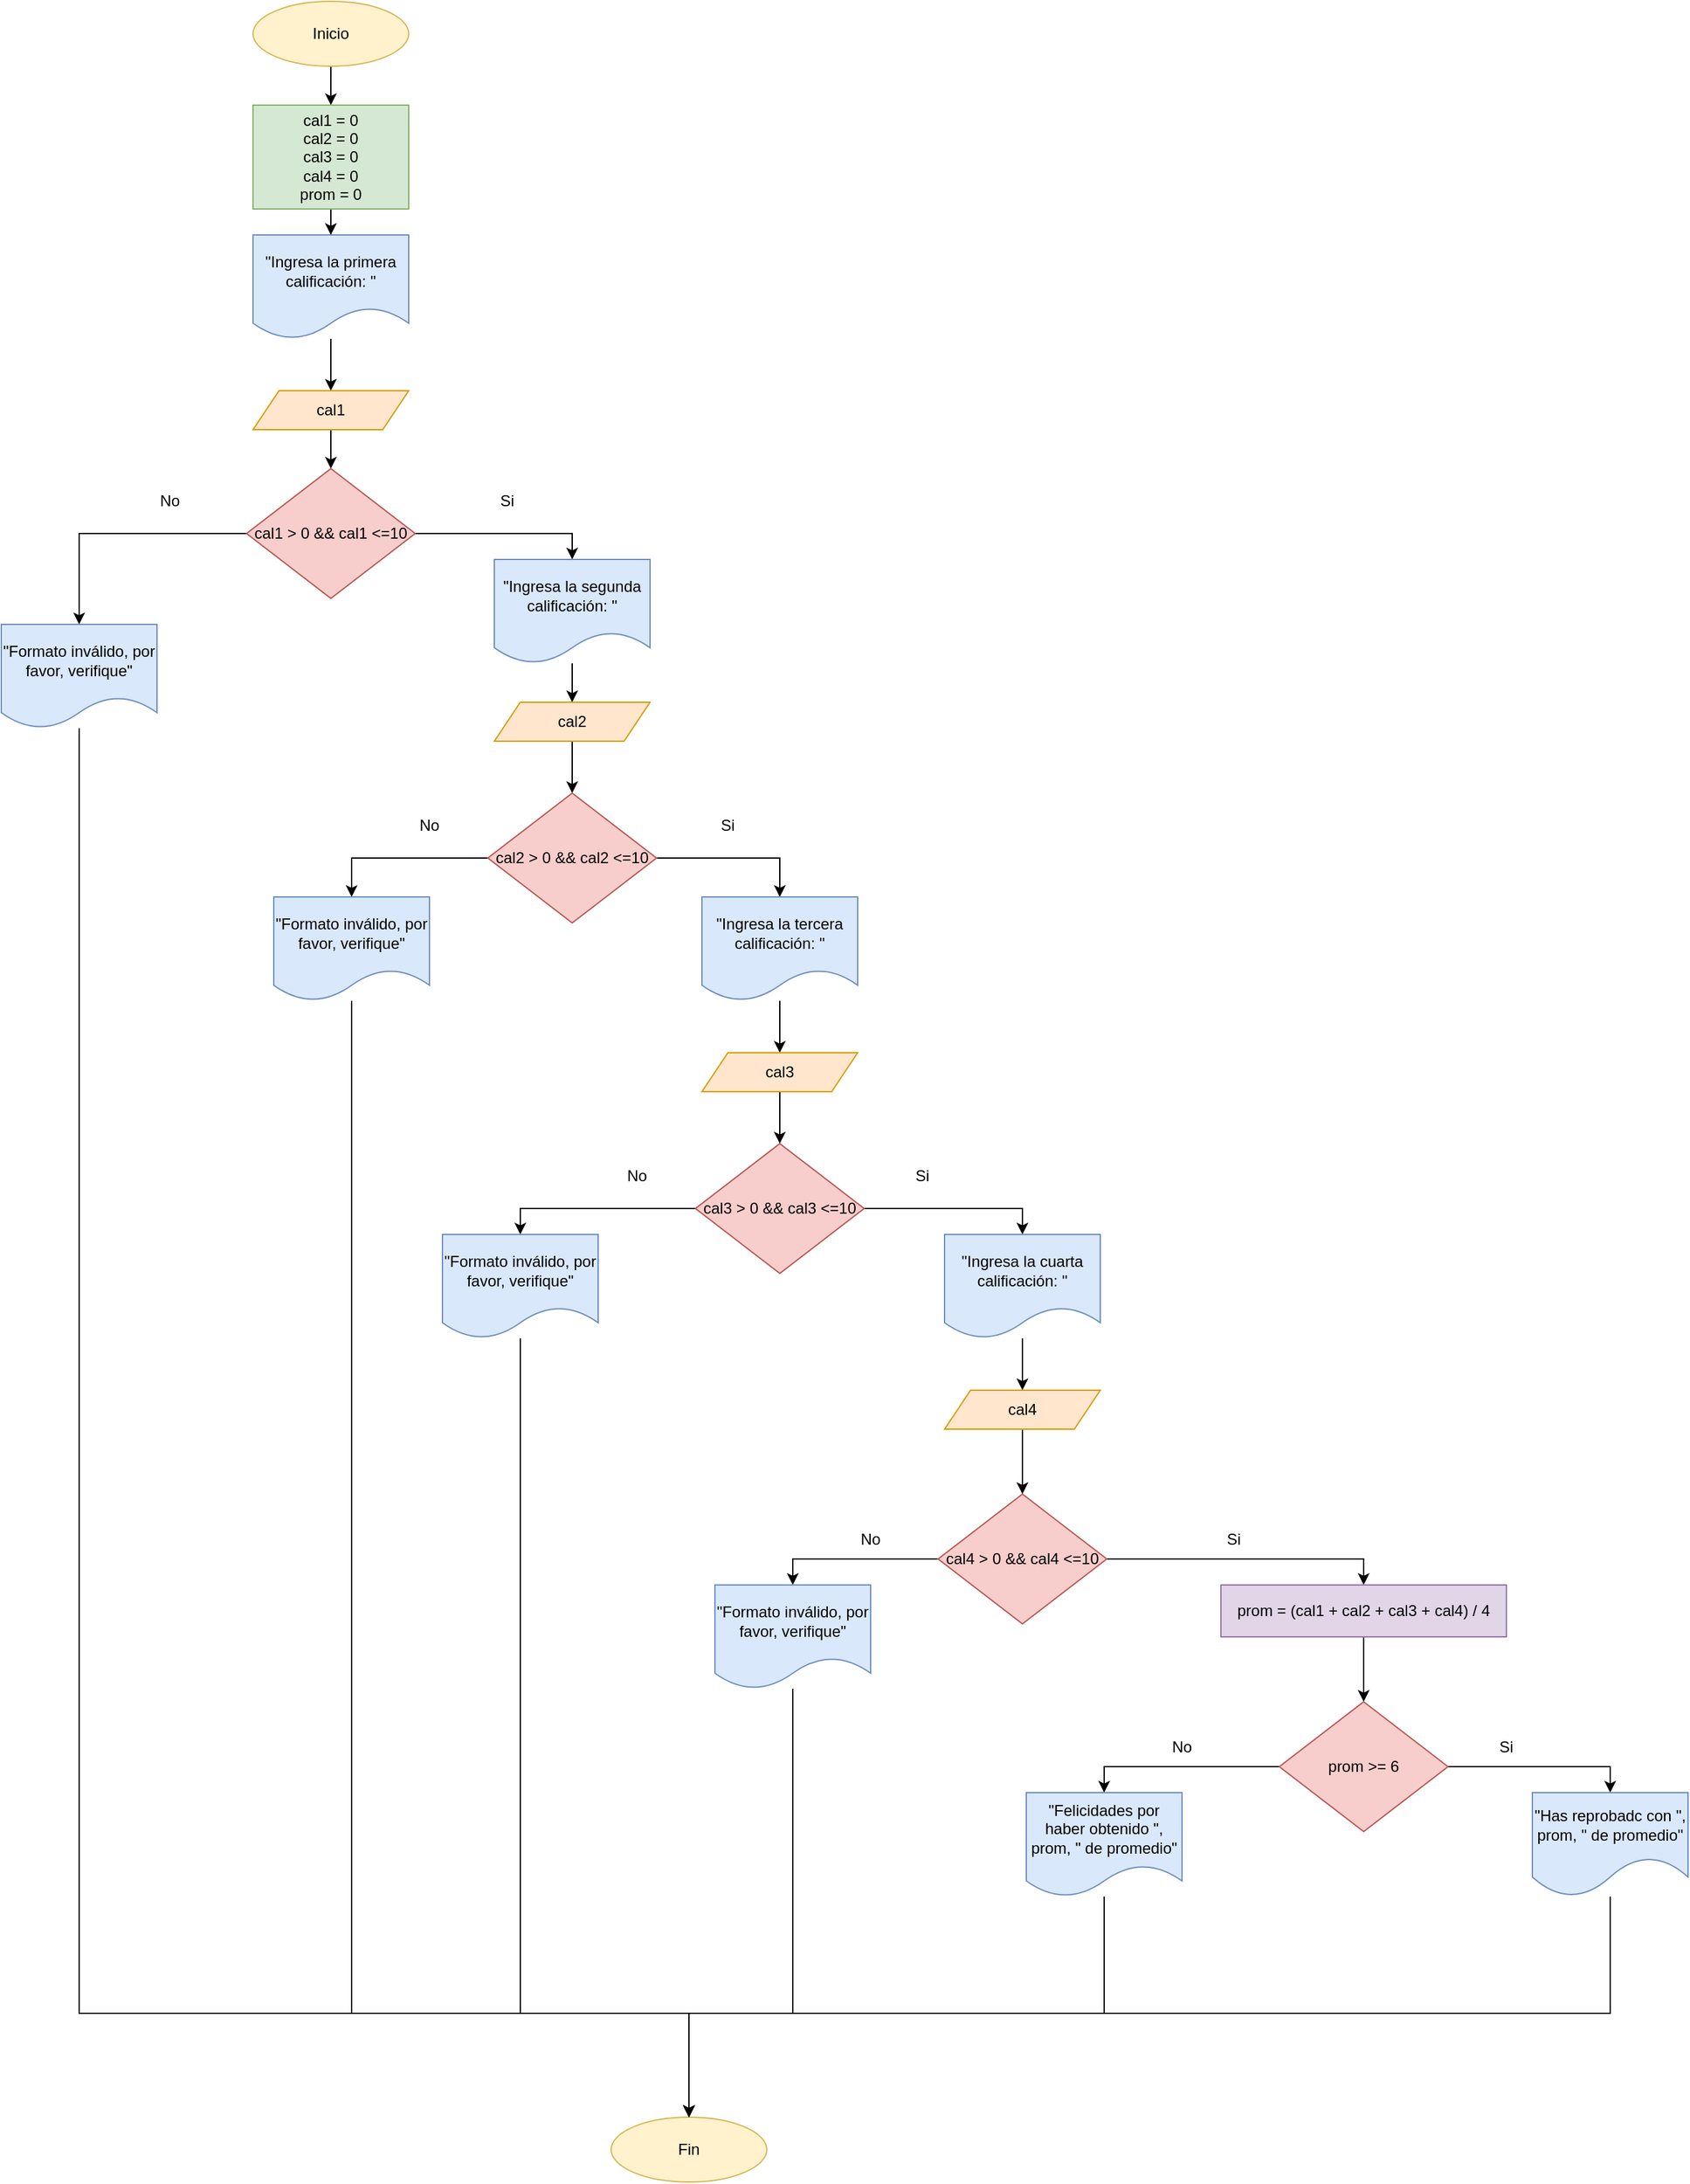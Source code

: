 <mxfile version="20.3.6" type="github"><diagram id="Z0y3bXSzZ09bCEyY4XyR" name="Página-1"><mxGraphModel dx="1902" dy="1036" grid="1" gridSize="10" guides="1" tooltips="1" connect="1" arrows="1" fold="1" page="1" pageScale="1" pageWidth="827" pageHeight="1169" math="0" shadow="0"><root><mxCell id="0"/><mxCell id="1" parent="0"/><mxCell id="kf_zNLuqQFjpPolOf97U-3" value="" style="edgeStyle=orthogonalEdgeStyle;rounded=0;orthogonalLoop=1;jettySize=auto;html=1;" edge="1" parent="1" source="kf_zNLuqQFjpPolOf97U-1" target="kf_zNLuqQFjpPolOf97U-2"><mxGeometry relative="1" as="geometry"/></mxCell><mxCell id="kf_zNLuqQFjpPolOf97U-1" value="Inicio" style="ellipse;whiteSpace=wrap;html=1;fillColor=#fff2cc;strokeColor=#d6b656;" vertex="1" parent="1"><mxGeometry x="294" y="10" width="120" height="50" as="geometry"/></mxCell><mxCell id="kf_zNLuqQFjpPolOf97U-5" value="" style="edgeStyle=orthogonalEdgeStyle;rounded=0;orthogonalLoop=1;jettySize=auto;html=1;" edge="1" parent="1" source="kf_zNLuqQFjpPolOf97U-2" target="kf_zNLuqQFjpPolOf97U-4"><mxGeometry relative="1" as="geometry"/></mxCell><mxCell id="kf_zNLuqQFjpPolOf97U-2" value="cal1 = 0&lt;br&gt;cal2 = 0&lt;br&gt;cal3 = 0&lt;br&gt;cal4 = 0&lt;br&gt;prom = 0" style="rounded=0;whiteSpace=wrap;html=1;fillColor=#d5e8d4;strokeColor=#82b366;" vertex="1" parent="1"><mxGeometry x="294" y="90" width="120" height="80" as="geometry"/></mxCell><mxCell id="kf_zNLuqQFjpPolOf97U-8" value="" style="edgeStyle=orthogonalEdgeStyle;rounded=0;orthogonalLoop=1;jettySize=auto;html=1;" edge="1" parent="1" source="kf_zNLuqQFjpPolOf97U-4" target="kf_zNLuqQFjpPolOf97U-7"><mxGeometry relative="1" as="geometry"/></mxCell><mxCell id="kf_zNLuqQFjpPolOf97U-4" value="&quot;Ingresa la primera calificación: &quot;" style="shape=document;whiteSpace=wrap;html=1;boundedLbl=1;fillColor=#dae8fc;strokeColor=#6c8ebf;" vertex="1" parent="1"><mxGeometry x="294" y="190" width="120" height="80" as="geometry"/></mxCell><mxCell id="kf_zNLuqQFjpPolOf97U-41" style="edgeStyle=orthogonalEdgeStyle;rounded=0;orthogonalLoop=1;jettySize=auto;html=1;entryX=0.5;entryY=0;entryDx=0;entryDy=0;" edge="1" parent="1" source="kf_zNLuqQFjpPolOf97U-7" target="kf_zNLuqQFjpPolOf97U-14"><mxGeometry relative="1" as="geometry"/></mxCell><mxCell id="kf_zNLuqQFjpPolOf97U-7" value="cal1" style="shape=parallelogram;perimeter=parallelogramPerimeter;whiteSpace=wrap;html=1;fixedSize=1;fillColor=#ffe6cc;strokeColor=#d79b00;" vertex="1" parent="1"><mxGeometry x="294" y="310" width="120" height="30" as="geometry"/></mxCell><mxCell id="kf_zNLuqQFjpPolOf97U-40" value="" style="edgeStyle=orthogonalEdgeStyle;rounded=0;orthogonalLoop=1;jettySize=auto;html=1;entryX=0.5;entryY=0;entryDx=0;entryDy=0;" edge="1" parent="1" source="kf_zNLuqQFjpPolOf97U-14" target="kf_zNLuqQFjpPolOf97U-16"><mxGeometry relative="1" as="geometry"/></mxCell><mxCell id="kf_zNLuqQFjpPolOf97U-44" style="edgeStyle=orthogonalEdgeStyle;rounded=0;orthogonalLoop=1;jettySize=auto;html=1;entryX=0.5;entryY=0;entryDx=0;entryDy=0;" edge="1" parent="1" source="kf_zNLuqQFjpPolOf97U-14" target="kf_zNLuqQFjpPolOf97U-43"><mxGeometry relative="1" as="geometry"/></mxCell><mxCell id="kf_zNLuqQFjpPolOf97U-14" value="cal1 &amp;gt; 0 &amp;amp;&amp;amp; cal1 &amp;lt;=10" style="rhombus;whiteSpace=wrap;html=1;fillColor=#f8cecc;strokeColor=#b85450;" vertex="1" parent="1"><mxGeometry x="289" y="370" width="130" height="100" as="geometry"/></mxCell><mxCell id="kf_zNLuqQFjpPolOf97U-76" style="edgeStyle=orthogonalEdgeStyle;rounded=0;orthogonalLoop=1;jettySize=auto;html=1;" edge="1" parent="1" source="kf_zNLuqQFjpPolOf97U-16" target="kf_zNLuqQFjpPolOf97U-25"><mxGeometry relative="1" as="geometry"><Array as="points"><mxPoint x="160" y="1560"/><mxPoint x="630" y="1560"/></Array></mxGeometry></mxCell><mxCell id="kf_zNLuqQFjpPolOf97U-16" value="&quot;Formato inválido, por favor, verifique&quot;" style="shape=document;whiteSpace=wrap;html=1;boundedLbl=1;fillColor=#dae8fc;strokeColor=#6c8ebf;" vertex="1" parent="1"><mxGeometry x="100" y="490" width="120" height="80" as="geometry"/></mxCell><mxCell id="kf_zNLuqQFjpPolOf97U-25" value="Fin" style="ellipse;whiteSpace=wrap;html=1;fillColor=#fff2cc;strokeColor=#d6b656;" vertex="1" parent="1"><mxGeometry x="570" y="1640" width="120" height="50" as="geometry"/></mxCell><mxCell id="kf_zNLuqQFjpPolOf97U-46" value="" style="edgeStyle=orthogonalEdgeStyle;rounded=0;orthogonalLoop=1;jettySize=auto;html=1;" edge="1" parent="1" source="kf_zNLuqQFjpPolOf97U-43" target="kf_zNLuqQFjpPolOf97U-45"><mxGeometry relative="1" as="geometry"/></mxCell><mxCell id="kf_zNLuqQFjpPolOf97U-43" value="&quot;Ingresa la segunda calificación: &quot;" style="shape=document;whiteSpace=wrap;html=1;boundedLbl=1;fillColor=#dae8fc;strokeColor=#6c8ebf;" vertex="1" parent="1"><mxGeometry x="480" y="440" width="120" height="80" as="geometry"/></mxCell><mxCell id="kf_zNLuqQFjpPolOf97U-50" value="" style="edgeStyle=orthogonalEdgeStyle;rounded=0;orthogonalLoop=1;jettySize=auto;html=1;" edge="1" parent="1" source="kf_zNLuqQFjpPolOf97U-45" target="kf_zNLuqQFjpPolOf97U-47"><mxGeometry relative="1" as="geometry"/></mxCell><mxCell id="kf_zNLuqQFjpPolOf97U-45" value="cal2" style="shape=parallelogram;perimeter=parallelogramPerimeter;whiteSpace=wrap;html=1;fixedSize=1;fillColor=#ffe6cc;strokeColor=#d79b00;" vertex="1" parent="1"><mxGeometry x="480" y="550" width="120" height="30" as="geometry"/></mxCell><mxCell id="kf_zNLuqQFjpPolOf97U-49" style="edgeStyle=orthogonalEdgeStyle;rounded=0;orthogonalLoop=1;jettySize=auto;html=1;entryX=0.5;entryY=0;entryDx=0;entryDy=0;" edge="1" parent="1" source="kf_zNLuqQFjpPolOf97U-47" target="kf_zNLuqQFjpPolOf97U-48"><mxGeometry relative="1" as="geometry"/></mxCell><mxCell id="kf_zNLuqQFjpPolOf97U-52" style="edgeStyle=orthogonalEdgeStyle;rounded=0;orthogonalLoop=1;jettySize=auto;html=1;entryX=0.5;entryY=0;entryDx=0;entryDy=0;" edge="1" parent="1" source="kf_zNLuqQFjpPolOf97U-47" target="kf_zNLuqQFjpPolOf97U-51"><mxGeometry relative="1" as="geometry"/></mxCell><mxCell id="kf_zNLuqQFjpPolOf97U-47" value="cal2 &amp;gt; 0 &amp;amp;&amp;amp; cal2 &amp;lt;=10" style="rhombus;whiteSpace=wrap;html=1;fillColor=#f8cecc;strokeColor=#b85450;" vertex="1" parent="1"><mxGeometry x="475" y="620" width="130" height="100" as="geometry"/></mxCell><mxCell id="kf_zNLuqQFjpPolOf97U-77" style="edgeStyle=orthogonalEdgeStyle;rounded=0;orthogonalLoop=1;jettySize=auto;html=1;entryX=0.5;entryY=0;entryDx=0;entryDy=0;" edge="1" parent="1" source="kf_zNLuqQFjpPolOf97U-48" target="kf_zNLuqQFjpPolOf97U-25"><mxGeometry relative="1" as="geometry"><Array as="points"><mxPoint x="370" y="1560"/><mxPoint x="630" y="1560"/></Array></mxGeometry></mxCell><mxCell id="kf_zNLuqQFjpPolOf97U-48" value="&quot;Formato inválido, por favor, verifique&quot;" style="shape=document;whiteSpace=wrap;html=1;boundedLbl=1;fillColor=#dae8fc;strokeColor=#6c8ebf;" vertex="1" parent="1"><mxGeometry x="310" y="700" width="120" height="80" as="geometry"/></mxCell><mxCell id="kf_zNLuqQFjpPolOf97U-54" value="" style="edgeStyle=orthogonalEdgeStyle;rounded=0;orthogonalLoop=1;jettySize=auto;html=1;" edge="1" parent="1" source="kf_zNLuqQFjpPolOf97U-51" target="kf_zNLuqQFjpPolOf97U-53"><mxGeometry relative="1" as="geometry"/></mxCell><mxCell id="kf_zNLuqQFjpPolOf97U-51" value="&quot;Ingresa la tercera calificación: &quot;" style="shape=document;whiteSpace=wrap;html=1;boundedLbl=1;fillColor=#dae8fc;strokeColor=#6c8ebf;" vertex="1" parent="1"><mxGeometry x="640" y="700" width="120" height="80" as="geometry"/></mxCell><mxCell id="kf_zNLuqQFjpPolOf97U-56" value="" style="edgeStyle=orthogonalEdgeStyle;rounded=0;orthogonalLoop=1;jettySize=auto;html=1;" edge="1" parent="1" source="kf_zNLuqQFjpPolOf97U-53" target="kf_zNLuqQFjpPolOf97U-55"><mxGeometry relative="1" as="geometry"/></mxCell><mxCell id="kf_zNLuqQFjpPolOf97U-53" value="cal3" style="shape=parallelogram;perimeter=parallelogramPerimeter;whiteSpace=wrap;html=1;fixedSize=1;fillColor=#ffe6cc;strokeColor=#d79b00;" vertex="1" parent="1"><mxGeometry x="640" y="820" width="120" height="30" as="geometry"/></mxCell><mxCell id="kf_zNLuqQFjpPolOf97U-58" style="edgeStyle=orthogonalEdgeStyle;rounded=0;orthogonalLoop=1;jettySize=auto;html=1;entryX=0.5;entryY=0;entryDx=0;entryDy=0;" edge="1" parent="1" source="kf_zNLuqQFjpPolOf97U-55" target="kf_zNLuqQFjpPolOf97U-57"><mxGeometry relative="1" as="geometry"/></mxCell><mxCell id="kf_zNLuqQFjpPolOf97U-60" style="edgeStyle=orthogonalEdgeStyle;rounded=0;orthogonalLoop=1;jettySize=auto;html=1;entryX=0.5;entryY=0;entryDx=0;entryDy=0;" edge="1" parent="1" source="kf_zNLuqQFjpPolOf97U-55" target="kf_zNLuqQFjpPolOf97U-59"><mxGeometry relative="1" as="geometry"/></mxCell><mxCell id="kf_zNLuqQFjpPolOf97U-55" value="cal3 &amp;gt; 0 &amp;amp;&amp;amp; cal3 &amp;lt;=10" style="rhombus;whiteSpace=wrap;html=1;fillColor=#f8cecc;strokeColor=#b85450;" vertex="1" parent="1"><mxGeometry x="635" y="890" width="130" height="100" as="geometry"/></mxCell><mxCell id="kf_zNLuqQFjpPolOf97U-78" style="edgeStyle=orthogonalEdgeStyle;rounded=0;orthogonalLoop=1;jettySize=auto;html=1;entryX=0.5;entryY=0;entryDx=0;entryDy=0;" edge="1" parent="1" source="kf_zNLuqQFjpPolOf97U-57" target="kf_zNLuqQFjpPolOf97U-25"><mxGeometry relative="1" as="geometry"><Array as="points"><mxPoint x="500" y="1560"/><mxPoint x="630" y="1560"/></Array></mxGeometry></mxCell><mxCell id="kf_zNLuqQFjpPolOf97U-57" value="&quot;Formato inválido, por favor, verifique&quot;" style="shape=document;whiteSpace=wrap;html=1;boundedLbl=1;fillColor=#dae8fc;strokeColor=#6c8ebf;" vertex="1" parent="1"><mxGeometry x="440" y="960" width="120" height="80" as="geometry"/></mxCell><mxCell id="kf_zNLuqQFjpPolOf97U-62" value="" style="edgeStyle=orthogonalEdgeStyle;rounded=0;orthogonalLoop=1;jettySize=auto;html=1;" edge="1" parent="1" source="kf_zNLuqQFjpPolOf97U-59" target="kf_zNLuqQFjpPolOf97U-61"><mxGeometry relative="1" as="geometry"/></mxCell><mxCell id="kf_zNLuqQFjpPolOf97U-59" value="&quot;Ingresa la cuarta calificación: &quot;" style="shape=document;whiteSpace=wrap;html=1;boundedLbl=1;fillColor=#dae8fc;strokeColor=#6c8ebf;" vertex="1" parent="1"><mxGeometry x="827" y="960" width="120" height="80" as="geometry"/></mxCell><mxCell id="kf_zNLuqQFjpPolOf97U-64" value="" style="edgeStyle=orthogonalEdgeStyle;rounded=0;orthogonalLoop=1;jettySize=auto;html=1;" edge="1" parent="1" source="kf_zNLuqQFjpPolOf97U-61" target="kf_zNLuqQFjpPolOf97U-63"><mxGeometry relative="1" as="geometry"/></mxCell><mxCell id="kf_zNLuqQFjpPolOf97U-61" value="cal4" style="shape=parallelogram;perimeter=parallelogramPerimeter;whiteSpace=wrap;html=1;fixedSize=1;fillColor=#ffe6cc;strokeColor=#d79b00;" vertex="1" parent="1"><mxGeometry x="827" y="1080" width="120" height="30" as="geometry"/></mxCell><mxCell id="kf_zNLuqQFjpPolOf97U-66" style="edgeStyle=orthogonalEdgeStyle;rounded=0;orthogonalLoop=1;jettySize=auto;html=1;entryX=0.5;entryY=0;entryDx=0;entryDy=0;" edge="1" parent="1" source="kf_zNLuqQFjpPolOf97U-63" target="kf_zNLuqQFjpPolOf97U-65"><mxGeometry relative="1" as="geometry"/></mxCell><mxCell id="kf_zNLuqQFjpPolOf97U-68" style="edgeStyle=orthogonalEdgeStyle;rounded=0;orthogonalLoop=1;jettySize=auto;html=1;entryX=0.5;entryY=0;entryDx=0;entryDy=0;" edge="1" parent="1" source="kf_zNLuqQFjpPolOf97U-63" target="kf_zNLuqQFjpPolOf97U-67"><mxGeometry relative="1" as="geometry"/></mxCell><mxCell id="kf_zNLuqQFjpPolOf97U-63" value="cal4 &amp;gt; 0 &amp;amp;&amp;amp; cal4 &amp;lt;=10" style="rhombus;whiteSpace=wrap;html=1;fillColor=#f8cecc;strokeColor=#b85450;" vertex="1" parent="1"><mxGeometry x="822" y="1160" width="130" height="100" as="geometry"/></mxCell><mxCell id="kf_zNLuqQFjpPolOf97U-80" style="edgeStyle=orthogonalEdgeStyle;rounded=0;orthogonalLoop=1;jettySize=auto;html=1;" edge="1" parent="1" source="kf_zNLuqQFjpPolOf97U-65" target="kf_zNLuqQFjpPolOf97U-25"><mxGeometry relative="1" as="geometry"><Array as="points"><mxPoint x="710" y="1560"/><mxPoint x="630" y="1560"/></Array></mxGeometry></mxCell><mxCell id="kf_zNLuqQFjpPolOf97U-65" value="&quot;Formato inválido, por favor, verifique&quot;" style="shape=document;whiteSpace=wrap;html=1;boundedLbl=1;fillColor=#dae8fc;strokeColor=#6c8ebf;" vertex="1" parent="1"><mxGeometry x="650" y="1230" width="120" height="80" as="geometry"/></mxCell><mxCell id="kf_zNLuqQFjpPolOf97U-73" value="" style="edgeStyle=orthogonalEdgeStyle;rounded=0;orthogonalLoop=1;jettySize=auto;html=1;" edge="1" parent="1" source="kf_zNLuqQFjpPolOf97U-67" target="kf_zNLuqQFjpPolOf97U-70"><mxGeometry relative="1" as="geometry"/></mxCell><mxCell id="kf_zNLuqQFjpPolOf97U-67" value="prom = (cal1 + cal2 + cal3 + cal4) / 4" style="rounded=0;whiteSpace=wrap;html=1;fillColor=#e1d5e7;strokeColor=#9673a6;" vertex="1" parent="1"><mxGeometry x="1040" y="1230" width="220" height="40" as="geometry"/></mxCell><mxCell id="kf_zNLuqQFjpPolOf97U-69" style="edgeStyle=orthogonalEdgeStyle;rounded=0;orthogonalLoop=1;jettySize=auto;html=1;exitX=0.5;exitY=1;exitDx=0;exitDy=0;" edge="1" parent="1" source="kf_zNLuqQFjpPolOf97U-67" target="kf_zNLuqQFjpPolOf97U-67"><mxGeometry relative="1" as="geometry"/></mxCell><mxCell id="kf_zNLuqQFjpPolOf97U-72" style="edgeStyle=orthogonalEdgeStyle;rounded=0;orthogonalLoop=1;jettySize=auto;html=1;entryX=0.5;entryY=0;entryDx=0;entryDy=0;" edge="1" parent="1" source="kf_zNLuqQFjpPolOf97U-70" target="kf_zNLuqQFjpPolOf97U-71"><mxGeometry relative="1" as="geometry"/></mxCell><mxCell id="kf_zNLuqQFjpPolOf97U-75" style="edgeStyle=orthogonalEdgeStyle;rounded=0;orthogonalLoop=1;jettySize=auto;html=1;entryX=0.5;entryY=0;entryDx=0;entryDy=0;" edge="1" parent="1" source="kf_zNLuqQFjpPolOf97U-70" target="kf_zNLuqQFjpPolOf97U-74"><mxGeometry relative="1" as="geometry"/></mxCell><mxCell id="kf_zNLuqQFjpPolOf97U-70" value="prom &amp;gt;= 6" style="rhombus;whiteSpace=wrap;html=1;fillColor=#f8cecc;strokeColor=#b85450;" vertex="1" parent="1"><mxGeometry x="1085" y="1320" width="130" height="100" as="geometry"/></mxCell><mxCell id="kf_zNLuqQFjpPolOf97U-81" style="edgeStyle=orthogonalEdgeStyle;rounded=0;orthogonalLoop=1;jettySize=auto;html=1;" edge="1" parent="1" source="kf_zNLuqQFjpPolOf97U-71"><mxGeometry relative="1" as="geometry"><mxPoint x="630" y="1640" as="targetPoint"/><Array as="points"><mxPoint x="950" y="1560"/><mxPoint x="630" y="1560"/></Array></mxGeometry></mxCell><mxCell id="kf_zNLuqQFjpPolOf97U-71" value="&quot;Felicidades por haber obtenido &quot;, prom, &quot; de promedio&quot;" style="shape=document;whiteSpace=wrap;html=1;boundedLbl=1;fillColor=#dae8fc;strokeColor=#6c8ebf;" vertex="1" parent="1"><mxGeometry x="890" y="1390" width="120" height="80" as="geometry"/></mxCell><mxCell id="kf_zNLuqQFjpPolOf97U-82" style="edgeStyle=orthogonalEdgeStyle;rounded=0;orthogonalLoop=1;jettySize=auto;html=1;entryX=0.5;entryY=0;entryDx=0;entryDy=0;" edge="1" parent="1" source="kf_zNLuqQFjpPolOf97U-74" target="kf_zNLuqQFjpPolOf97U-25"><mxGeometry relative="1" as="geometry"><Array as="points"><mxPoint x="1340" y="1560"/><mxPoint x="630" y="1560"/></Array></mxGeometry></mxCell><mxCell id="kf_zNLuqQFjpPolOf97U-74" value="&quot;Has reprobadc con &quot;, prom, &quot; de promedio&quot;" style="shape=document;whiteSpace=wrap;html=1;boundedLbl=1;fillColor=#dae8fc;strokeColor=#6c8ebf;size=0.375;" vertex="1" parent="1"><mxGeometry x="1280" y="1390" width="120" height="80" as="geometry"/></mxCell><mxCell id="kf_zNLuqQFjpPolOf97U-83" value="Si" style="text;html=1;strokeColor=none;fillColor=none;align=center;verticalAlign=middle;whiteSpace=wrap;rounded=0;" vertex="1" parent="1"><mxGeometry x="460" y="380" width="60" height="30" as="geometry"/></mxCell><mxCell id="kf_zNLuqQFjpPolOf97U-84" value="No" style="text;html=1;strokeColor=none;fillColor=none;align=center;verticalAlign=middle;whiteSpace=wrap;rounded=0;" vertex="1" parent="1"><mxGeometry x="200" y="380" width="60" height="30" as="geometry"/></mxCell><mxCell id="kf_zNLuqQFjpPolOf97U-85" value="No" style="text;html=1;strokeColor=none;fillColor=none;align=center;verticalAlign=middle;whiteSpace=wrap;rounded=0;" vertex="1" parent="1"><mxGeometry x="400" y="630" width="60" height="30" as="geometry"/></mxCell><mxCell id="kf_zNLuqQFjpPolOf97U-86" value="Si" style="text;html=1;strokeColor=none;fillColor=none;align=center;verticalAlign=middle;whiteSpace=wrap;rounded=0;" vertex="1" parent="1"><mxGeometry x="630" y="630" width="60" height="30" as="geometry"/></mxCell><mxCell id="kf_zNLuqQFjpPolOf97U-87" value="No" style="text;html=1;strokeColor=none;fillColor=none;align=center;verticalAlign=middle;whiteSpace=wrap;rounded=0;" vertex="1" parent="1"><mxGeometry x="560" y="900" width="60" height="30" as="geometry"/></mxCell><mxCell id="kf_zNLuqQFjpPolOf97U-88" value="Si" style="text;html=1;strokeColor=none;fillColor=none;align=center;verticalAlign=middle;whiteSpace=wrap;rounded=0;" vertex="1" parent="1"><mxGeometry x="780" y="900" width="60" height="30" as="geometry"/></mxCell><mxCell id="kf_zNLuqQFjpPolOf97U-89" value="No" style="text;html=1;strokeColor=none;fillColor=none;align=center;verticalAlign=middle;whiteSpace=wrap;rounded=0;" vertex="1" parent="1"><mxGeometry x="740" y="1180" width="60" height="30" as="geometry"/></mxCell><mxCell id="kf_zNLuqQFjpPolOf97U-90" value="Si" style="text;html=1;strokeColor=none;fillColor=none;align=center;verticalAlign=middle;whiteSpace=wrap;rounded=0;" vertex="1" parent="1"><mxGeometry x="1020" y="1180" width="60" height="30" as="geometry"/></mxCell><mxCell id="kf_zNLuqQFjpPolOf97U-91" value="No" style="text;html=1;strokeColor=none;fillColor=none;align=center;verticalAlign=middle;whiteSpace=wrap;rounded=0;" vertex="1" parent="1"><mxGeometry x="980" y="1340" width="60" height="30" as="geometry"/></mxCell><mxCell id="kf_zNLuqQFjpPolOf97U-92" value="Si" style="text;html=1;strokeColor=none;fillColor=none;align=center;verticalAlign=middle;whiteSpace=wrap;rounded=0;" vertex="1" parent="1"><mxGeometry x="1230" y="1340" width="60" height="30" as="geometry"/></mxCell></root></mxGraphModel></diagram></mxfile>